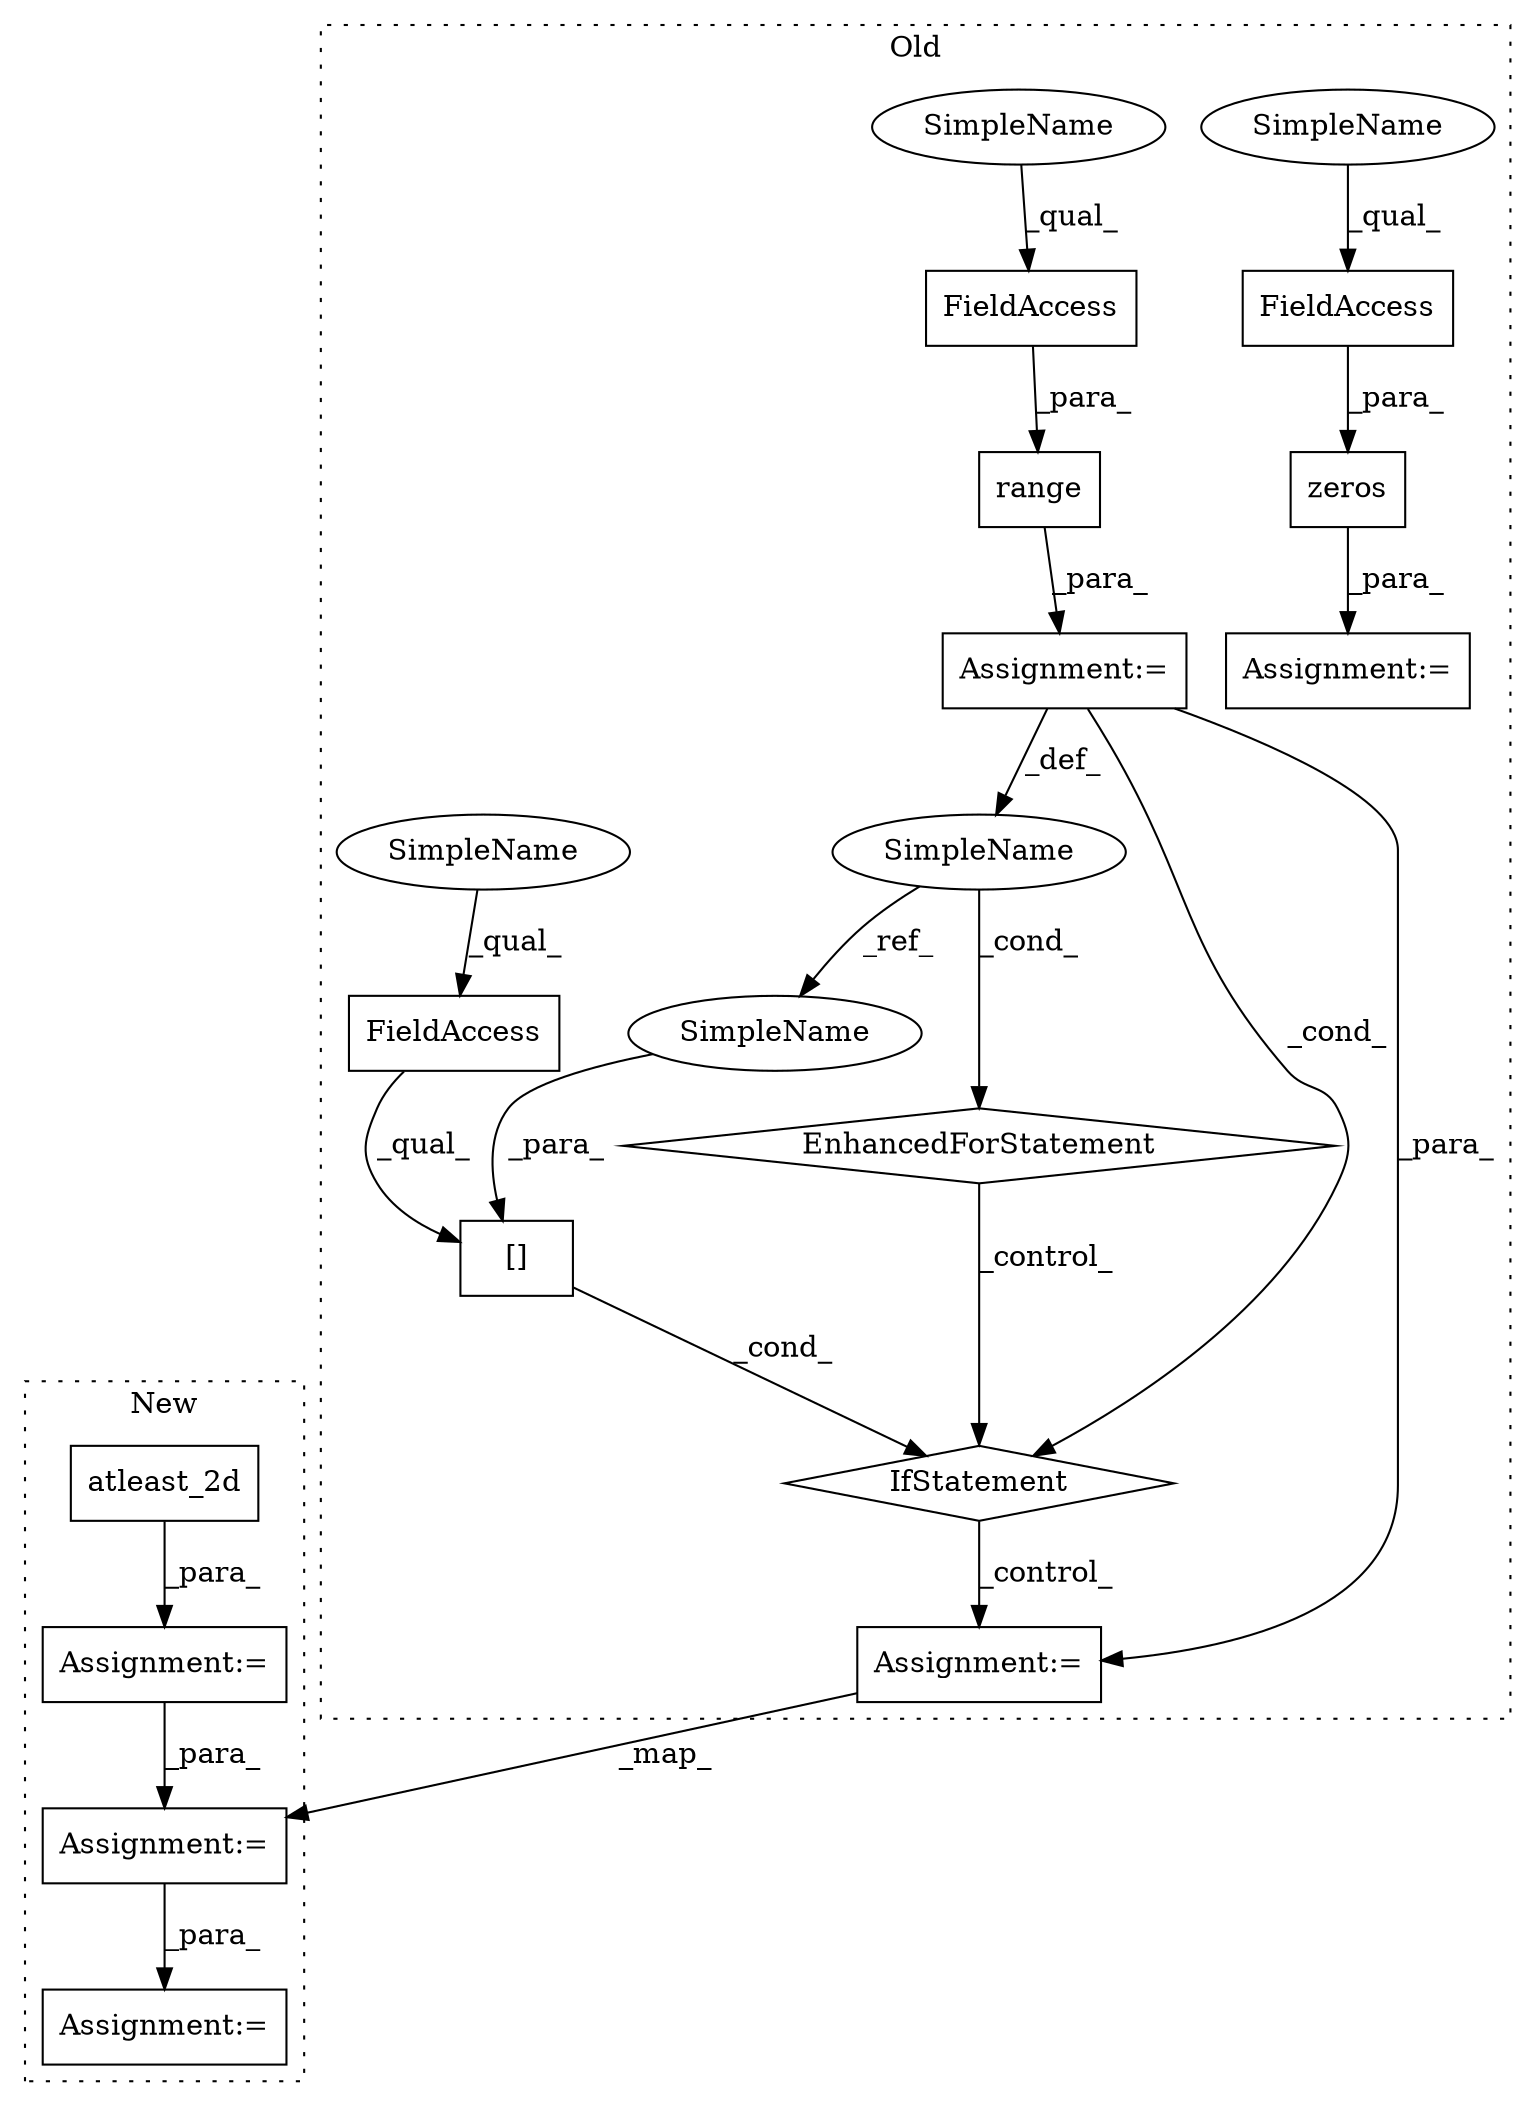 digraph G {
subgraph cluster0 {
1 [label="EnhancedForStatement" a="70" s="1735,1829" l="53,2" shape="diamond"];
3 [label="Assignment:=" a="7" s="1735,1829" l="53,2" shape="box"];
4 [label="[]" a="2" s="1843,1866" l="14,1" shape="box"];
6 [label="range" a="32" s="1804,1828" l="6,1" shape="box"];
7 [label="SimpleName" a="42" s="1792" l="9" shape="ellipse"];
8 [label="FieldAccess" a="22" s="1843" l="13" shape="box"];
9 [label="IfStatement" a="25" s="1839,1867" l="4,2" shape="diamond"];
10 [label="FieldAccess" a="22" s="1710" l="18" shape="box"];
11 [label="FieldAccess" a="22" s="1810" l="18" shape="box"];
12 [label="zeros" a="32" s="1704,1728" l="6,1" shape="box"];
13 [label="Assignment:=" a="7" s="1697" l="1" shape="box"];
15 [label="Assignment:=" a="7" s="1894" l="1" shape="box"];
17 [label="SimpleName" a="42" s="1843" l="4" shape="ellipse"];
18 [label="SimpleName" a="42" s="1710" l="4" shape="ellipse"];
19 [label="SimpleName" a="42" s="1810" l="4" shape="ellipse"];
20 [label="SimpleName" a="42" s="1857" l="9" shape="ellipse"];
label = "Old";
style="dotted";
}
subgraph cluster1 {
2 [label="atleast_2d" a="32" s="1444,1460" l="11,1" shape="box"];
5 [label="Assignment:=" a="7" s="1482" l="1" shape="box"];
14 [label="Assignment:=" a="7" s="1637" l="1" shape="box"];
16 [label="Assignment:=" a="7" s="1787" l="1" shape="box"];
label = "New";
style="dotted";
}
1 -> 9 [label="_control_"];
2 -> 5 [label="_para_"];
3 -> 9 [label="_cond_"];
3 -> 15 [label="_para_"];
3 -> 7 [label="_def_"];
4 -> 9 [label="_cond_"];
5 -> 14 [label="_para_"];
6 -> 3 [label="_para_"];
7 -> 1 [label="_cond_"];
7 -> 20 [label="_ref_"];
8 -> 4 [label="_qual_"];
9 -> 15 [label="_control_"];
10 -> 12 [label="_para_"];
11 -> 6 [label="_para_"];
12 -> 13 [label="_para_"];
14 -> 16 [label="_para_"];
15 -> 14 [label="_map_"];
17 -> 8 [label="_qual_"];
18 -> 10 [label="_qual_"];
19 -> 11 [label="_qual_"];
20 -> 4 [label="_para_"];
}